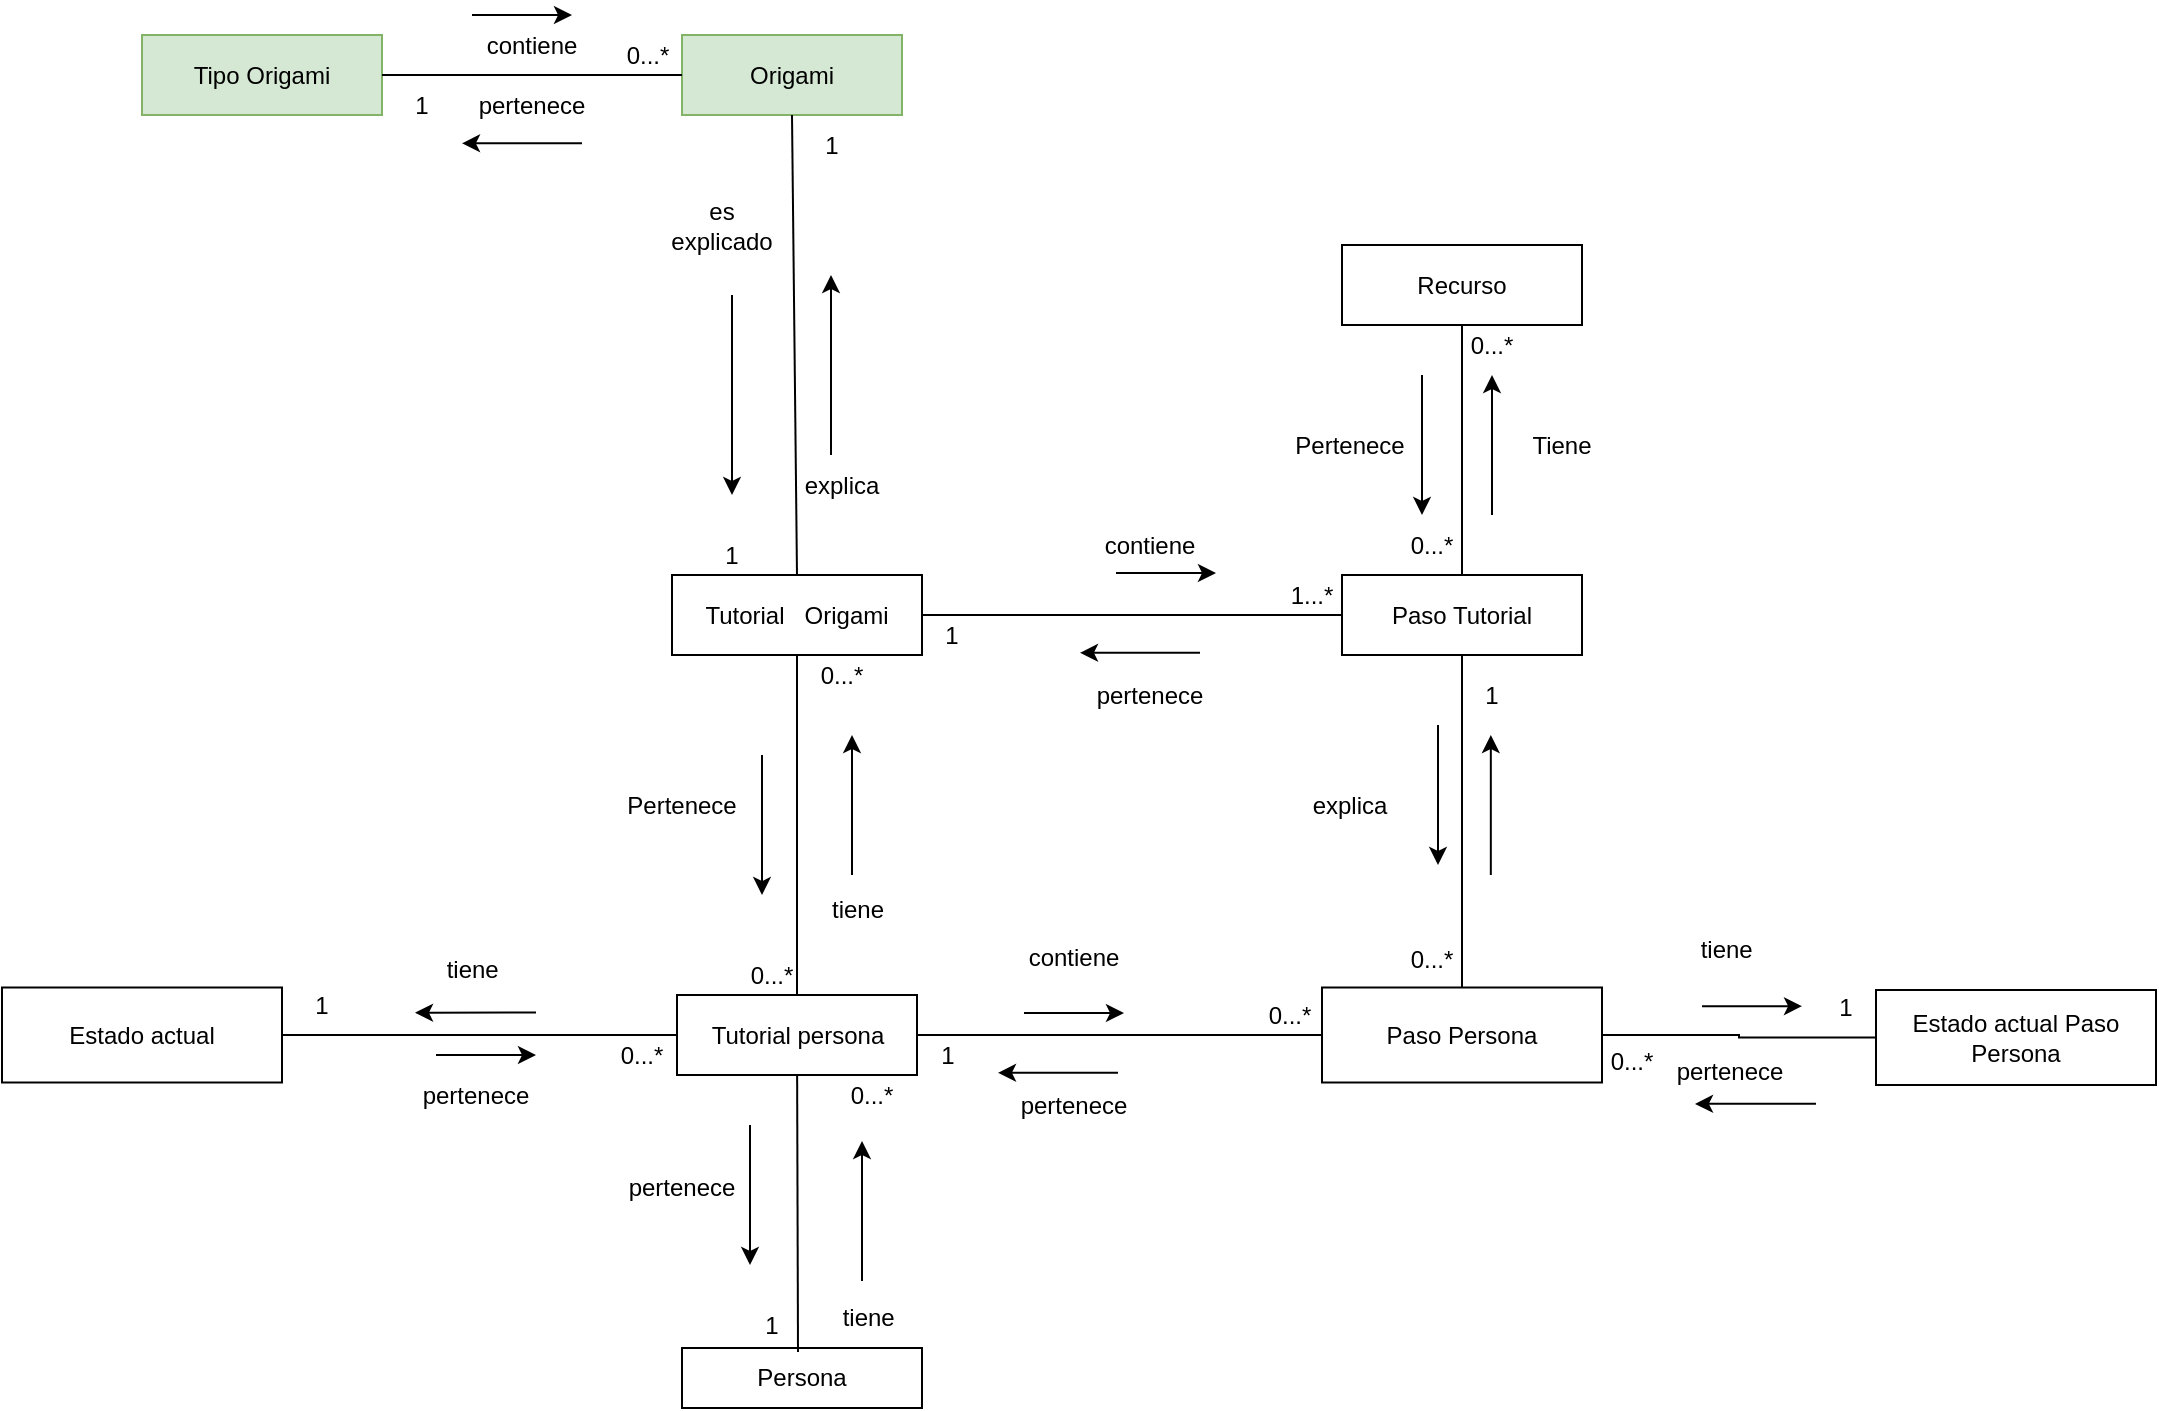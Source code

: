 <mxfile version="20.3.0" type="github">
  <diagram id="qQjOGNZVM2u2vZWcB5vZ" name="Página-1">
    <mxGraphModel dx="1384" dy="1941" grid="1" gridSize="10" guides="1" tooltips="1" connect="1" arrows="1" fold="1" page="1" pageScale="1" pageWidth="827" pageHeight="1169" math="0" shadow="0">
      <root>
        <mxCell id="0" />
        <mxCell id="1" parent="0" />
        <mxCell id="8gEljakdv8i_XS6eazJ--30" value="Tipo Origami" style="rounded=0;whiteSpace=wrap;html=1;fillColor=#d5e8d4;strokeColor=#82b366;" parent="1" vertex="1">
          <mxGeometry x="70" y="-838.5" width="120" height="40" as="geometry" />
        </mxCell>
        <mxCell id="8gEljakdv8i_XS6eazJ--31" value="Origami" style="rounded=0;whiteSpace=wrap;html=1;fillColor=#d5e8d4;strokeColor=#82b366;" parent="1" vertex="1">
          <mxGeometry x="340" y="-838.5" width="110" height="40" as="geometry" />
        </mxCell>
        <mxCell id="8gEljakdv8i_XS6eazJ--32" value="Estado actual" style="rounded=0;whiteSpace=wrap;html=1;" parent="1" vertex="1">
          <mxGeometry y="-362.25" width="140" height="47.5" as="geometry" />
        </mxCell>
        <mxCell id="8gEljakdv8i_XS6eazJ--33" value="" style="endArrow=none;html=1;rounded=0;entryX=1;entryY=0.5;entryDx=0;entryDy=0;exitX=0;exitY=0.5;exitDx=0;exitDy=0;" parent="1" source="8gEljakdv8i_XS6eazJ--31" target="8gEljakdv8i_XS6eazJ--30" edge="1">
          <mxGeometry width="50" height="50" relative="1" as="geometry">
            <mxPoint x="460" y="-668.5" as="sourcePoint" />
            <mxPoint x="510" y="-718.5" as="targetPoint" />
          </mxGeometry>
        </mxCell>
        <mxCell id="8gEljakdv8i_XS6eazJ--35" value="Persona" style="rounded=0;whiteSpace=wrap;html=1;" parent="1" vertex="1">
          <mxGeometry x="340" y="-182" width="120" height="30" as="geometry" />
        </mxCell>
        <mxCell id="8gEljakdv8i_XS6eazJ--36" value="" style="endArrow=none;html=1;rounded=0;exitX=0.5;exitY=1;exitDx=0;exitDy=0;entryX=0.5;entryY=0;entryDx=0;entryDy=0;" parent="1" source="8gEljakdv8i_XS6eazJ--31" target="8gEljakdv8i_XS6eazJ--38" edge="1">
          <mxGeometry width="50" height="50" relative="1" as="geometry">
            <mxPoint x="740" y="-668.5" as="sourcePoint" />
            <mxPoint x="390" y="-698.5" as="targetPoint" />
          </mxGeometry>
        </mxCell>
        <mxCell id="8gEljakdv8i_XS6eazJ--37" style="edgeStyle=orthogonalEdgeStyle;rounded=0;orthogonalLoop=1;jettySize=auto;html=1;endArrow=none;endFill=0;" parent="1" source="8gEljakdv8i_XS6eazJ--38" target="8gEljakdv8i_XS6eazJ--60" edge="1">
          <mxGeometry relative="1" as="geometry">
            <mxPoint x="510" y="-548.5" as="targetPoint" />
          </mxGeometry>
        </mxCell>
        <mxCell id="8gEljakdv8i_XS6eazJ--38" value="Tutorial&amp;nbsp; &amp;nbsp;Origami" style="rounded=0;whiteSpace=wrap;html=1;" parent="1" vertex="1">
          <mxGeometry x="335" y="-568.5" width="125" height="40" as="geometry" />
        </mxCell>
        <mxCell id="8gEljakdv8i_XS6eazJ--39" value="" style="endArrow=none;html=1;rounded=0;" parent="1" target="8gEljakdv8i_XS6eazJ--64" edge="1">
          <mxGeometry width="50" height="50" relative="1" as="geometry">
            <mxPoint x="398" y="-180" as="sourcePoint" />
            <mxPoint x="340.5" y="-318.5" as="targetPoint" />
          </mxGeometry>
        </mxCell>
        <mxCell id="8gEljakdv8i_XS6eazJ--40" value="" style="endArrow=classic;html=1;rounded=0;" parent="1" edge="1">
          <mxGeometry width="50" height="50" relative="1" as="geometry">
            <mxPoint x="235" y="-848.5" as="sourcePoint" />
            <mxPoint x="285" y="-848.5" as="targetPoint" />
          </mxGeometry>
        </mxCell>
        <mxCell id="8gEljakdv8i_XS6eazJ--41" value="" style="endArrow=classic;html=1;rounded=0;" parent="1" edge="1">
          <mxGeometry width="50" height="50" relative="1" as="geometry">
            <mxPoint x="290" y="-784.33" as="sourcePoint" />
            <mxPoint x="230" y="-784.33" as="targetPoint" />
          </mxGeometry>
        </mxCell>
        <mxCell id="8gEljakdv8i_XS6eazJ--42" value="" style="endArrow=classic;html=1;rounded=0;" parent="1" edge="1">
          <mxGeometry width="50" height="50" relative="1" as="geometry">
            <mxPoint x="414.5" y="-628.5" as="sourcePoint" />
            <mxPoint x="414.5" y="-718.5" as="targetPoint" />
          </mxGeometry>
        </mxCell>
        <mxCell id="8gEljakdv8i_XS6eazJ--43" value="contiene" style="text;html=1;strokeColor=none;fillColor=none;align=center;verticalAlign=middle;whiteSpace=wrap;rounded=0;" parent="1" vertex="1">
          <mxGeometry x="235" y="-848.5" width="60" height="30" as="geometry" />
        </mxCell>
        <mxCell id="8gEljakdv8i_XS6eazJ--44" value="0...*" style="text;html=1;strokeColor=none;fillColor=none;align=center;verticalAlign=middle;whiteSpace=wrap;rounded=0;" parent="1" vertex="1">
          <mxGeometry x="307.5" y="-838.5" width="30" height="20" as="geometry" />
        </mxCell>
        <mxCell id="8gEljakdv8i_XS6eazJ--45" value="" style="endArrow=classic;html=1;rounded=0;" parent="1" edge="1">
          <mxGeometry width="50" height="50" relative="1" as="geometry">
            <mxPoint x="365" y="-708.5" as="sourcePoint" />
            <mxPoint x="365" y="-608.5" as="targetPoint" />
          </mxGeometry>
        </mxCell>
        <mxCell id="8gEljakdv8i_XS6eazJ--46" value="pertenece" style="text;html=1;strokeColor=none;fillColor=none;align=center;verticalAlign=middle;whiteSpace=wrap;rounded=0;" parent="1" vertex="1">
          <mxGeometry x="235" y="-813.5" width="60" height="20" as="geometry" />
        </mxCell>
        <mxCell id="8gEljakdv8i_XS6eazJ--47" value="1" style="text;html=1;strokeColor=none;fillColor=none;align=center;verticalAlign=middle;whiteSpace=wrap;rounded=0;" parent="1" vertex="1">
          <mxGeometry x="195" y="-813.5" width="30" height="20" as="geometry" />
        </mxCell>
        <mxCell id="8gEljakdv8i_XS6eazJ--48" value="explica" style="text;html=1;strokeColor=none;fillColor=none;align=center;verticalAlign=middle;whiteSpace=wrap;rounded=0;" parent="1" vertex="1">
          <mxGeometry x="390" y="-628.5" width="60" height="30" as="geometry" />
        </mxCell>
        <mxCell id="8gEljakdv8i_XS6eazJ--49" value="1" style="text;html=1;strokeColor=none;fillColor=none;align=center;verticalAlign=middle;whiteSpace=wrap;rounded=0;" parent="1" vertex="1">
          <mxGeometry x="350" y="-588.5" width="30" height="20" as="geometry" />
        </mxCell>
        <mxCell id="8gEljakdv8i_XS6eazJ--50" value="es explicado" style="text;html=1;strokeColor=none;fillColor=none;align=center;verticalAlign=middle;whiteSpace=wrap;rounded=0;" parent="1" vertex="1">
          <mxGeometry x="330" y="-753.5" width="60" height="20" as="geometry" />
        </mxCell>
        <mxCell id="8gEljakdv8i_XS6eazJ--51" value="1" style="text;html=1;strokeColor=none;fillColor=none;align=center;verticalAlign=middle;whiteSpace=wrap;rounded=0;" parent="1" vertex="1">
          <mxGeometry x="400" y="-793.5" width="30" height="20" as="geometry" />
        </mxCell>
        <mxCell id="8gEljakdv8i_XS6eazJ--52" value="" style="endArrow=classic;html=1;rounded=0;" parent="1" edge="1">
          <mxGeometry width="50" height="50" relative="1" as="geometry">
            <mxPoint x="430" y="-215.5" as="sourcePoint" />
            <mxPoint x="430" y="-285.5" as="targetPoint" />
          </mxGeometry>
        </mxCell>
        <mxCell id="8gEljakdv8i_XS6eazJ--53" value="" style="endArrow=classic;html=1;rounded=0;" parent="1" edge="1">
          <mxGeometry width="50" height="50" relative="1" as="geometry">
            <mxPoint x="374" y="-293.5" as="sourcePoint" />
            <mxPoint x="374" y="-223.5" as="targetPoint" />
          </mxGeometry>
        </mxCell>
        <mxCell id="8gEljakdv8i_XS6eazJ--54" value="pertenece" style="text;html=1;strokeColor=none;fillColor=none;align=center;verticalAlign=middle;whiteSpace=wrap;rounded=0;" parent="1" vertex="1">
          <mxGeometry x="310" y="-277" width="60" height="30" as="geometry" />
        </mxCell>
        <mxCell id="8gEljakdv8i_XS6eazJ--55" value="tiene&amp;nbsp;" style="text;html=1;strokeColor=none;fillColor=none;align=center;verticalAlign=middle;whiteSpace=wrap;rounded=0;" parent="1" vertex="1">
          <mxGeometry x="405" y="-212" width="60" height="30" as="geometry" />
        </mxCell>
        <mxCell id="8gEljakdv8i_XS6eazJ--57" value="Recurso" style="rounded=0;whiteSpace=wrap;html=1;" parent="1" vertex="1">
          <mxGeometry x="670" y="-733.5" width="120" height="40" as="geometry" />
        </mxCell>
        <mxCell id="8gEljakdv8i_XS6eazJ--58" style="edgeStyle=orthogonalEdgeStyle;rounded=0;orthogonalLoop=1;jettySize=auto;html=1;endArrow=none;endFill=0;" parent="1" source="8gEljakdv8i_XS6eazJ--60" target="8gEljakdv8i_XS6eazJ--57" edge="1">
          <mxGeometry relative="1" as="geometry" />
        </mxCell>
        <mxCell id="8gEljakdv8i_XS6eazJ--59" style="edgeStyle=orthogonalEdgeStyle;rounded=0;orthogonalLoop=1;jettySize=auto;html=1;endArrow=none;endFill=0;" parent="1" source="8gEljakdv8i_XS6eazJ--60" target="8gEljakdv8i_XS6eazJ--97" edge="1">
          <mxGeometry relative="1" as="geometry" />
        </mxCell>
        <mxCell id="8gEljakdv8i_XS6eazJ--60" value="Paso Tutorial" style="rounded=0;whiteSpace=wrap;html=1;" parent="1" vertex="1">
          <mxGeometry x="670" y="-568.5" width="120" height="40" as="geometry" />
        </mxCell>
        <mxCell id="8gEljakdv8i_XS6eazJ--61" style="edgeStyle=orthogonalEdgeStyle;rounded=0;orthogonalLoop=1;jettySize=auto;html=1;exitX=0.5;exitY=0;exitDx=0;exitDy=0;entryX=0.5;entryY=1;entryDx=0;entryDy=0;endArrow=none;endFill=0;" parent="1" source="8gEljakdv8i_XS6eazJ--64" target="8gEljakdv8i_XS6eazJ--38" edge="1">
          <mxGeometry relative="1" as="geometry" />
        </mxCell>
        <mxCell id="8gEljakdv8i_XS6eazJ--62" style="edgeStyle=orthogonalEdgeStyle;rounded=0;orthogonalLoop=1;jettySize=auto;html=1;exitX=0.5;exitY=0;exitDx=0;exitDy=0;entryX=1;entryY=1;entryDx=0;entryDy=0;endArrow=none;endFill=0;" parent="1" source="8gEljakdv8i_XS6eazJ--64" target="8gEljakdv8i_XS6eazJ--90" edge="1">
          <mxGeometry relative="1" as="geometry" />
        </mxCell>
        <mxCell id="8gEljakdv8i_XS6eazJ--63" style="edgeStyle=orthogonalEdgeStyle;rounded=0;orthogonalLoop=1;jettySize=auto;html=1;endArrow=none;endFill=0;" parent="1" source="8gEljakdv8i_XS6eazJ--64" target="8gEljakdv8i_XS6eazJ--97" edge="1">
          <mxGeometry relative="1" as="geometry" />
        </mxCell>
        <mxCell id="8gEljakdv8i_XS6eazJ--64" value="Tutorial persona" style="rounded=0;whiteSpace=wrap;html=1;" parent="1" vertex="1">
          <mxGeometry x="337.5" y="-358.5" width="120" height="40" as="geometry" />
        </mxCell>
        <mxCell id="8gEljakdv8i_XS6eazJ--66" value="0...*" style="text;html=1;strokeColor=none;fillColor=none;align=center;verticalAlign=middle;whiteSpace=wrap;rounded=0;" parent="1" vertex="1">
          <mxGeometry x="420" y="-318.5" width="30" height="20" as="geometry" />
        </mxCell>
        <mxCell id="8gEljakdv8i_XS6eazJ--67" value="" style="endArrow=classic;html=1;rounded=0;" parent="1" edge="1">
          <mxGeometry width="50" height="50" relative="1" as="geometry">
            <mxPoint x="425" y="-418.5" as="sourcePoint" />
            <mxPoint x="425" y="-488.5" as="targetPoint" />
          </mxGeometry>
        </mxCell>
        <mxCell id="8gEljakdv8i_XS6eazJ--68" value="tiene" style="text;html=1;strokeColor=none;fillColor=none;align=center;verticalAlign=middle;whiteSpace=wrap;rounded=0;" parent="1" vertex="1">
          <mxGeometry x="397.5" y="-416" width="60" height="30" as="geometry" />
        </mxCell>
        <mxCell id="8gEljakdv8i_XS6eazJ--69" value="Pertenece" style="text;html=1;strokeColor=none;fillColor=none;align=center;verticalAlign=middle;whiteSpace=wrap;rounded=0;" parent="1" vertex="1">
          <mxGeometry x="310" y="-468.5" width="60" height="30" as="geometry" />
        </mxCell>
        <mxCell id="8gEljakdv8i_XS6eazJ--70" value="" style="endArrow=classic;html=1;rounded=0;" parent="1" edge="1">
          <mxGeometry width="50" height="50" relative="1" as="geometry">
            <mxPoint x="380" y="-478.5" as="sourcePoint" />
            <mxPoint x="380" y="-408.5" as="targetPoint" />
          </mxGeometry>
        </mxCell>
        <mxCell id="8gEljakdv8i_XS6eazJ--71" value="0...*" style="text;html=1;strokeColor=none;fillColor=none;align=center;verticalAlign=middle;whiteSpace=wrap;rounded=0;" parent="1" vertex="1">
          <mxGeometry x="405" y="-528.5" width="30" height="20" as="geometry" />
        </mxCell>
        <mxCell id="8gEljakdv8i_XS6eazJ--77" value="1" style="text;html=1;strokeColor=none;fillColor=none;align=center;verticalAlign=middle;whiteSpace=wrap;rounded=0;" parent="1" vertex="1">
          <mxGeometry x="730" y="-518.5" width="30" height="20" as="geometry" />
        </mxCell>
        <mxCell id="8gEljakdv8i_XS6eazJ--78" value="" style="endArrow=classic;html=1;rounded=0;" parent="1" edge="1">
          <mxGeometry width="50" height="50" relative="1" as="geometry">
            <mxPoint x="557.0" y="-569.5" as="sourcePoint" />
            <mxPoint x="607.0" y="-569.5" as="targetPoint" />
          </mxGeometry>
        </mxCell>
        <mxCell id="8gEljakdv8i_XS6eazJ--79" value="" style="endArrow=classic;html=1;rounded=0;" parent="1" edge="1">
          <mxGeometry width="50" height="50" relative="1" as="geometry">
            <mxPoint x="599" y="-529.61" as="sourcePoint" />
            <mxPoint x="539" y="-529.61" as="targetPoint" />
          </mxGeometry>
        </mxCell>
        <mxCell id="8gEljakdv8i_XS6eazJ--80" value="contiene" style="text;html=1;strokeColor=none;fillColor=none;align=center;verticalAlign=middle;whiteSpace=wrap;rounded=0;" parent="1" vertex="1">
          <mxGeometry x="544" y="-598.5" width="60" height="30" as="geometry" />
        </mxCell>
        <mxCell id="8gEljakdv8i_XS6eazJ--81" value="pertenece" style="text;html=1;strokeColor=none;fillColor=none;align=center;verticalAlign=middle;whiteSpace=wrap;rounded=0;" parent="1" vertex="1">
          <mxGeometry x="544" y="-518.5" width="60" height="20" as="geometry" />
        </mxCell>
        <mxCell id="8gEljakdv8i_XS6eazJ--82" value="1...*" style="text;html=1;strokeColor=none;fillColor=none;align=center;verticalAlign=middle;whiteSpace=wrap;rounded=0;" parent="1" vertex="1">
          <mxGeometry x="640" y="-568.5" width="30" height="20" as="geometry" />
        </mxCell>
        <mxCell id="8gEljakdv8i_XS6eazJ--83" value="1" style="text;html=1;strokeColor=none;fillColor=none;align=center;verticalAlign=middle;whiteSpace=wrap;rounded=0;" parent="1" vertex="1">
          <mxGeometry x="460" y="-548.5" width="30" height="20" as="geometry" />
        </mxCell>
        <mxCell id="8gEljakdv8i_XS6eazJ--84" value="" style="endArrow=classic;html=1;rounded=0;" parent="1" edge="1">
          <mxGeometry width="50" height="50" relative="1" as="geometry">
            <mxPoint x="745" y="-598.5" as="sourcePoint" />
            <mxPoint x="745" y="-668.5" as="targetPoint" />
          </mxGeometry>
        </mxCell>
        <mxCell id="8gEljakdv8i_XS6eazJ--85" value="Tiene" style="text;html=1;strokeColor=none;fillColor=none;align=center;verticalAlign=middle;whiteSpace=wrap;rounded=0;" parent="1" vertex="1">
          <mxGeometry x="750" y="-648.5" width="60" height="30" as="geometry" />
        </mxCell>
        <mxCell id="8gEljakdv8i_XS6eazJ--86" value="Pertenece" style="text;html=1;strokeColor=none;fillColor=none;align=center;verticalAlign=middle;whiteSpace=wrap;rounded=0;" parent="1" vertex="1">
          <mxGeometry x="644" y="-648.5" width="60" height="30" as="geometry" />
        </mxCell>
        <mxCell id="8gEljakdv8i_XS6eazJ--87" value="" style="endArrow=classic;html=1;rounded=0;" parent="1" edge="1">
          <mxGeometry width="50" height="50" relative="1" as="geometry">
            <mxPoint x="710" y="-668.5" as="sourcePoint" />
            <mxPoint x="710" y="-598.5" as="targetPoint" />
          </mxGeometry>
        </mxCell>
        <mxCell id="8gEljakdv8i_XS6eazJ--88" value="0...*" style="text;html=1;strokeColor=none;fillColor=none;align=center;verticalAlign=middle;whiteSpace=wrap;rounded=0;" parent="1" vertex="1">
          <mxGeometry x="730" y="-693.5" width="30" height="20" as="geometry" />
        </mxCell>
        <mxCell id="8gEljakdv8i_XS6eazJ--89" value="0...*" style="text;html=1;strokeColor=none;fillColor=none;align=center;verticalAlign=middle;whiteSpace=wrap;rounded=0;" parent="1" vertex="1">
          <mxGeometry x="700" y="-593.5" width="30" height="20" as="geometry" />
        </mxCell>
        <mxCell id="8gEljakdv8i_XS6eazJ--90" value="0...*" style="text;html=1;strokeColor=none;fillColor=none;align=center;verticalAlign=middle;whiteSpace=wrap;rounded=0;" parent="1" vertex="1">
          <mxGeometry x="370" y="-378.5" width="30" height="20" as="geometry" />
        </mxCell>
        <mxCell id="8gEljakdv8i_XS6eazJ--91" value="" style="endArrow=classic;html=1;rounded=0;" parent="1" edge="1">
          <mxGeometry width="50" height="50" relative="1" as="geometry">
            <mxPoint x="511" y="-349.5" as="sourcePoint" />
            <mxPoint x="561" y="-349.5" as="targetPoint" />
          </mxGeometry>
        </mxCell>
        <mxCell id="8gEljakdv8i_XS6eazJ--92" value="" style="endArrow=classic;html=1;rounded=0;" parent="1" edge="1">
          <mxGeometry width="50" height="50" relative="1" as="geometry">
            <mxPoint x="558" y="-319.61" as="sourcePoint" />
            <mxPoint x="498" y="-319.61" as="targetPoint" />
          </mxGeometry>
        </mxCell>
        <mxCell id="8gEljakdv8i_XS6eazJ--93" value="contiene" style="text;html=1;strokeColor=none;fillColor=none;align=center;verticalAlign=middle;whiteSpace=wrap;rounded=0;" parent="1" vertex="1">
          <mxGeometry x="506" y="-392.25" width="60" height="30" as="geometry" />
        </mxCell>
        <mxCell id="8gEljakdv8i_XS6eazJ--94" value="pertenece" style="text;html=1;strokeColor=none;fillColor=none;align=center;verticalAlign=middle;whiteSpace=wrap;rounded=0;" parent="1" vertex="1">
          <mxGeometry x="506" y="-313.5" width="60" height="20" as="geometry" />
        </mxCell>
        <mxCell id="8gEljakdv8i_XS6eazJ--95" value="1" style="text;html=1;strokeColor=none;fillColor=none;align=center;verticalAlign=middle;whiteSpace=wrap;rounded=0;" parent="1" vertex="1">
          <mxGeometry x="457.5" y="-338.5" width="30" height="20" as="geometry" />
        </mxCell>
        <mxCell id="8gEljakdv8i_XS6eazJ--96" style="edgeStyle=orthogonalEdgeStyle;rounded=0;orthogonalLoop=1;jettySize=auto;html=1;entryX=1;entryY=0.5;entryDx=0;entryDy=0;endArrow=none;endFill=0;exitX=0;exitY=0.5;exitDx=0;exitDy=0;" parent="1" source="8gEljakdv8i_XS6eazJ--64" target="8gEljakdv8i_XS6eazJ--32" edge="1">
          <mxGeometry relative="1" as="geometry">
            <Array as="points" />
          </mxGeometry>
        </mxCell>
        <mxCell id="smcwWbgq4ED1Gm5okgym-2" style="edgeStyle=orthogonalEdgeStyle;rounded=0;orthogonalLoop=1;jettySize=auto;html=1;endArrow=none;endFill=0;" edge="1" parent="1" source="8gEljakdv8i_XS6eazJ--97" target="smcwWbgq4ED1Gm5okgym-1">
          <mxGeometry relative="1" as="geometry" />
        </mxCell>
        <mxCell id="8gEljakdv8i_XS6eazJ--97" value="Paso Persona" style="rounded=0;whiteSpace=wrap;html=1;" parent="1" vertex="1">
          <mxGeometry x="660" y="-362.25" width="140" height="47.5" as="geometry" />
        </mxCell>
        <mxCell id="8gEljakdv8i_XS6eazJ--98" value="" style="endArrow=classic;html=1;rounded=0;" parent="1" edge="1">
          <mxGeometry width="50" height="50" relative="1" as="geometry">
            <mxPoint x="744.41" y="-418.5" as="sourcePoint" />
            <mxPoint x="744.41" y="-488.5" as="targetPoint" />
          </mxGeometry>
        </mxCell>
        <mxCell id="8gEljakdv8i_XS6eazJ--101" value="" style="endArrow=classic;html=1;rounded=0;" parent="1" edge="1">
          <mxGeometry width="50" height="50" relative="1" as="geometry">
            <mxPoint x="718.0" y="-493.5" as="sourcePoint" />
            <mxPoint x="718.0" y="-423.5" as="targetPoint" />
          </mxGeometry>
        </mxCell>
        <mxCell id="8gEljakdv8i_XS6eazJ--103" value="0...*" style="text;html=1;strokeColor=none;fillColor=none;align=center;verticalAlign=middle;whiteSpace=wrap;rounded=0;" parent="1" vertex="1">
          <mxGeometry x="700" y="-386" width="30" height="20" as="geometry" />
        </mxCell>
        <mxCell id="8gEljakdv8i_XS6eazJ--104" value="0...*" style="text;html=1;strokeColor=none;fillColor=none;align=center;verticalAlign=middle;whiteSpace=wrap;rounded=0;" parent="1" vertex="1">
          <mxGeometry x="629" y="-358.5" width="30" height="20" as="geometry" />
        </mxCell>
        <mxCell id="8gEljakdv8i_XS6eazJ--105" value="" style="endArrow=classic;html=1;rounded=0;" parent="1" edge="1">
          <mxGeometry width="50" height="50" relative="1" as="geometry">
            <mxPoint x="217.0" y="-328.5" as="sourcePoint" />
            <mxPoint x="267.0" y="-328.5" as="targetPoint" />
          </mxGeometry>
        </mxCell>
        <mxCell id="8gEljakdv8i_XS6eazJ--106" value="" style="endArrow=classic;html=1;rounded=0;" parent="1" edge="1">
          <mxGeometry width="50" height="50" relative="1" as="geometry">
            <mxPoint x="267" y="-349.75" as="sourcePoint" />
            <mxPoint x="206.5" y="-349.64" as="targetPoint" />
          </mxGeometry>
        </mxCell>
        <mxCell id="8gEljakdv8i_XS6eazJ--107" value="tiene&amp;nbsp;" style="text;html=1;strokeColor=none;fillColor=none;align=center;verticalAlign=middle;whiteSpace=wrap;rounded=0;" parent="1" vertex="1">
          <mxGeometry x="207" y="-386" width="60" height="30" as="geometry" />
        </mxCell>
        <mxCell id="8gEljakdv8i_XS6eazJ--108" value="pertenece" style="text;html=1;strokeColor=none;fillColor=none;align=center;verticalAlign=middle;whiteSpace=wrap;rounded=0;" parent="1" vertex="1">
          <mxGeometry x="207" y="-318.5" width="60" height="20" as="geometry" />
        </mxCell>
        <mxCell id="8gEljakdv8i_XS6eazJ--109" value="1" style="text;html=1;strokeColor=none;fillColor=none;align=center;verticalAlign=middle;whiteSpace=wrap;rounded=0;" parent="1" vertex="1">
          <mxGeometry x="145" y="-363.5" width="30" height="20" as="geometry" />
        </mxCell>
        <mxCell id="8gEljakdv8i_XS6eazJ--110" value="0...*" style="text;html=1;strokeColor=none;fillColor=none;align=center;verticalAlign=middle;whiteSpace=wrap;rounded=0;" parent="1" vertex="1">
          <mxGeometry x="305" y="-338.5" width="30" height="20" as="geometry" />
        </mxCell>
        <mxCell id="8gEljakdv8i_XS6eazJ--117" value="1" style="text;html=1;strokeColor=none;fillColor=none;align=center;verticalAlign=middle;whiteSpace=wrap;rounded=0;" parent="1" vertex="1">
          <mxGeometry x="370" y="-203" width="30" height="20" as="geometry" />
        </mxCell>
        <mxCell id="smcwWbgq4ED1Gm5okgym-1" value="Estado actual Paso Persona" style="rounded=0;whiteSpace=wrap;html=1;" vertex="1" parent="1">
          <mxGeometry x="937" y="-361" width="140" height="47.5" as="geometry" />
        </mxCell>
        <mxCell id="smcwWbgq4ED1Gm5okgym-4" value="" style="endArrow=classic;html=1;rounded=0;" edge="1" parent="1">
          <mxGeometry width="50" height="50" relative="1" as="geometry">
            <mxPoint x="850.0" y="-352.92" as="sourcePoint" />
            <mxPoint x="900.0" y="-352.92" as="targetPoint" />
          </mxGeometry>
        </mxCell>
        <mxCell id="smcwWbgq4ED1Gm5okgym-5" value="" style="endArrow=classic;html=1;rounded=0;" edge="1" parent="1">
          <mxGeometry width="50" height="50" relative="1" as="geometry">
            <mxPoint x="907" y="-304.17" as="sourcePoint" />
            <mxPoint x="846.5" y="-304.06" as="targetPoint" />
          </mxGeometry>
        </mxCell>
        <mxCell id="smcwWbgq4ED1Gm5okgym-6" value="tiene&amp;nbsp;" style="text;html=1;strokeColor=none;fillColor=none;align=center;verticalAlign=middle;whiteSpace=wrap;rounded=0;" vertex="1" parent="1">
          <mxGeometry x="834" y="-396" width="60" height="30" as="geometry" />
        </mxCell>
        <mxCell id="smcwWbgq4ED1Gm5okgym-7" value="pertenece" style="text;html=1;strokeColor=none;fillColor=none;align=center;verticalAlign=middle;whiteSpace=wrap;rounded=0;" vertex="1" parent="1">
          <mxGeometry x="834" y="-330" width="60" height="20" as="geometry" />
        </mxCell>
        <mxCell id="smcwWbgq4ED1Gm5okgym-8" value="1" style="text;html=1;strokeColor=none;fillColor=none;align=center;verticalAlign=middle;whiteSpace=wrap;rounded=0;" vertex="1" parent="1">
          <mxGeometry x="907" y="-362.25" width="30" height="20" as="geometry" />
        </mxCell>
        <mxCell id="smcwWbgq4ED1Gm5okgym-9" value="0...*" style="text;html=1;strokeColor=none;fillColor=none;align=center;verticalAlign=middle;whiteSpace=wrap;rounded=0;" vertex="1" parent="1">
          <mxGeometry x="800" y="-334.75" width="30" height="20" as="geometry" />
        </mxCell>
        <mxCell id="smcwWbgq4ED1Gm5okgym-14" value="explica" style="text;html=1;strokeColor=none;fillColor=none;align=center;verticalAlign=middle;whiteSpace=wrap;rounded=0;" vertex="1" parent="1">
          <mxGeometry x="644" y="-468.5" width="60" height="30" as="geometry" />
        </mxCell>
      </root>
    </mxGraphModel>
  </diagram>
</mxfile>
